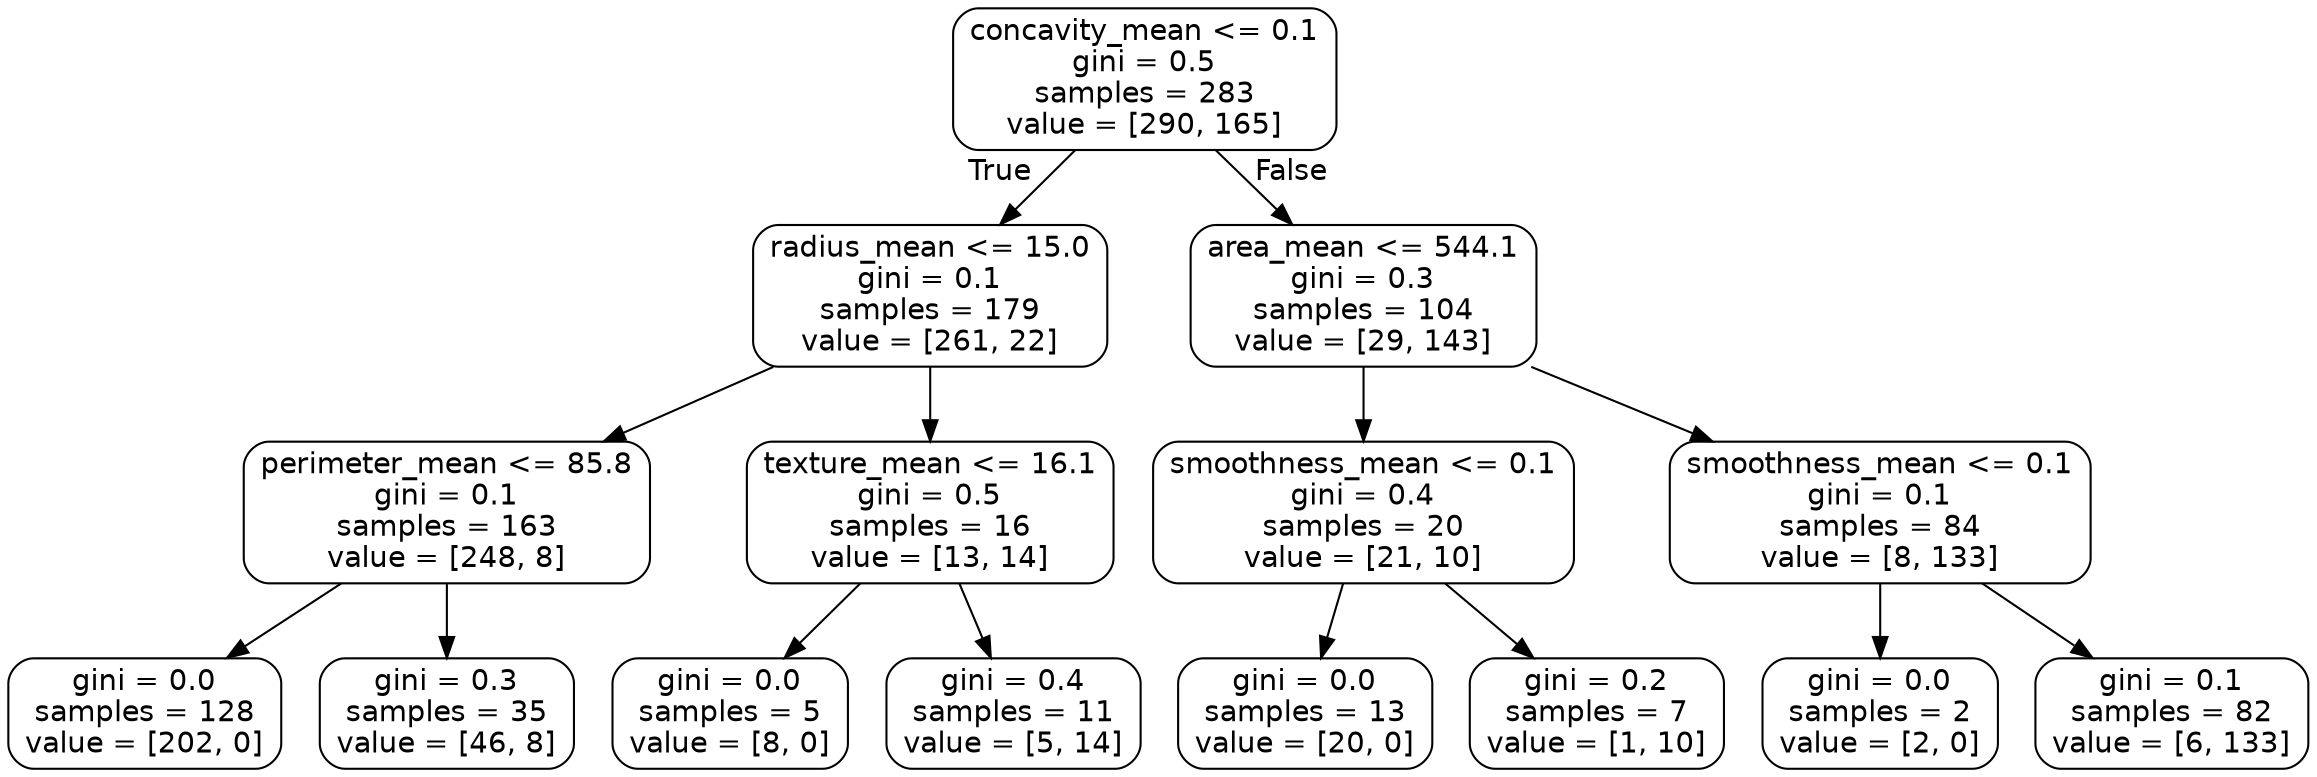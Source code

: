 digraph Tree {
node [shape=box, style="rounded", color="black", fontname=helvetica] ;
edge [fontname=helvetica] ;
0 [label="concavity_mean <= 0.1\ngini = 0.5\nsamples = 283\nvalue = [290, 165]"] ;
1 [label="radius_mean <= 15.0\ngini = 0.1\nsamples = 179\nvalue = [261, 22]"] ;
0 -> 1 [labeldistance=2.5, labelangle=45, headlabel="True"] ;
2 [label="perimeter_mean <= 85.8\ngini = 0.1\nsamples = 163\nvalue = [248, 8]"] ;
1 -> 2 ;
3 [label="gini = 0.0\nsamples = 128\nvalue = [202, 0]"] ;
2 -> 3 ;
4 [label="gini = 0.3\nsamples = 35\nvalue = [46, 8]"] ;
2 -> 4 ;
5 [label="texture_mean <= 16.1\ngini = 0.5\nsamples = 16\nvalue = [13, 14]"] ;
1 -> 5 ;
6 [label="gini = 0.0\nsamples = 5\nvalue = [8, 0]"] ;
5 -> 6 ;
7 [label="gini = 0.4\nsamples = 11\nvalue = [5, 14]"] ;
5 -> 7 ;
8 [label="area_mean <= 544.1\ngini = 0.3\nsamples = 104\nvalue = [29, 143]"] ;
0 -> 8 [labeldistance=2.5, labelangle=-45, headlabel="False"] ;
9 [label="smoothness_mean <= 0.1\ngini = 0.4\nsamples = 20\nvalue = [21, 10]"] ;
8 -> 9 ;
10 [label="gini = 0.0\nsamples = 13\nvalue = [20, 0]"] ;
9 -> 10 ;
11 [label="gini = 0.2\nsamples = 7\nvalue = [1, 10]"] ;
9 -> 11 ;
12 [label="smoothness_mean <= 0.1\ngini = 0.1\nsamples = 84\nvalue = [8, 133]"] ;
8 -> 12 ;
13 [label="gini = 0.0\nsamples = 2\nvalue = [2, 0]"] ;
12 -> 13 ;
14 [label="gini = 0.1\nsamples = 82\nvalue = [6, 133]"] ;
12 -> 14 ;
}